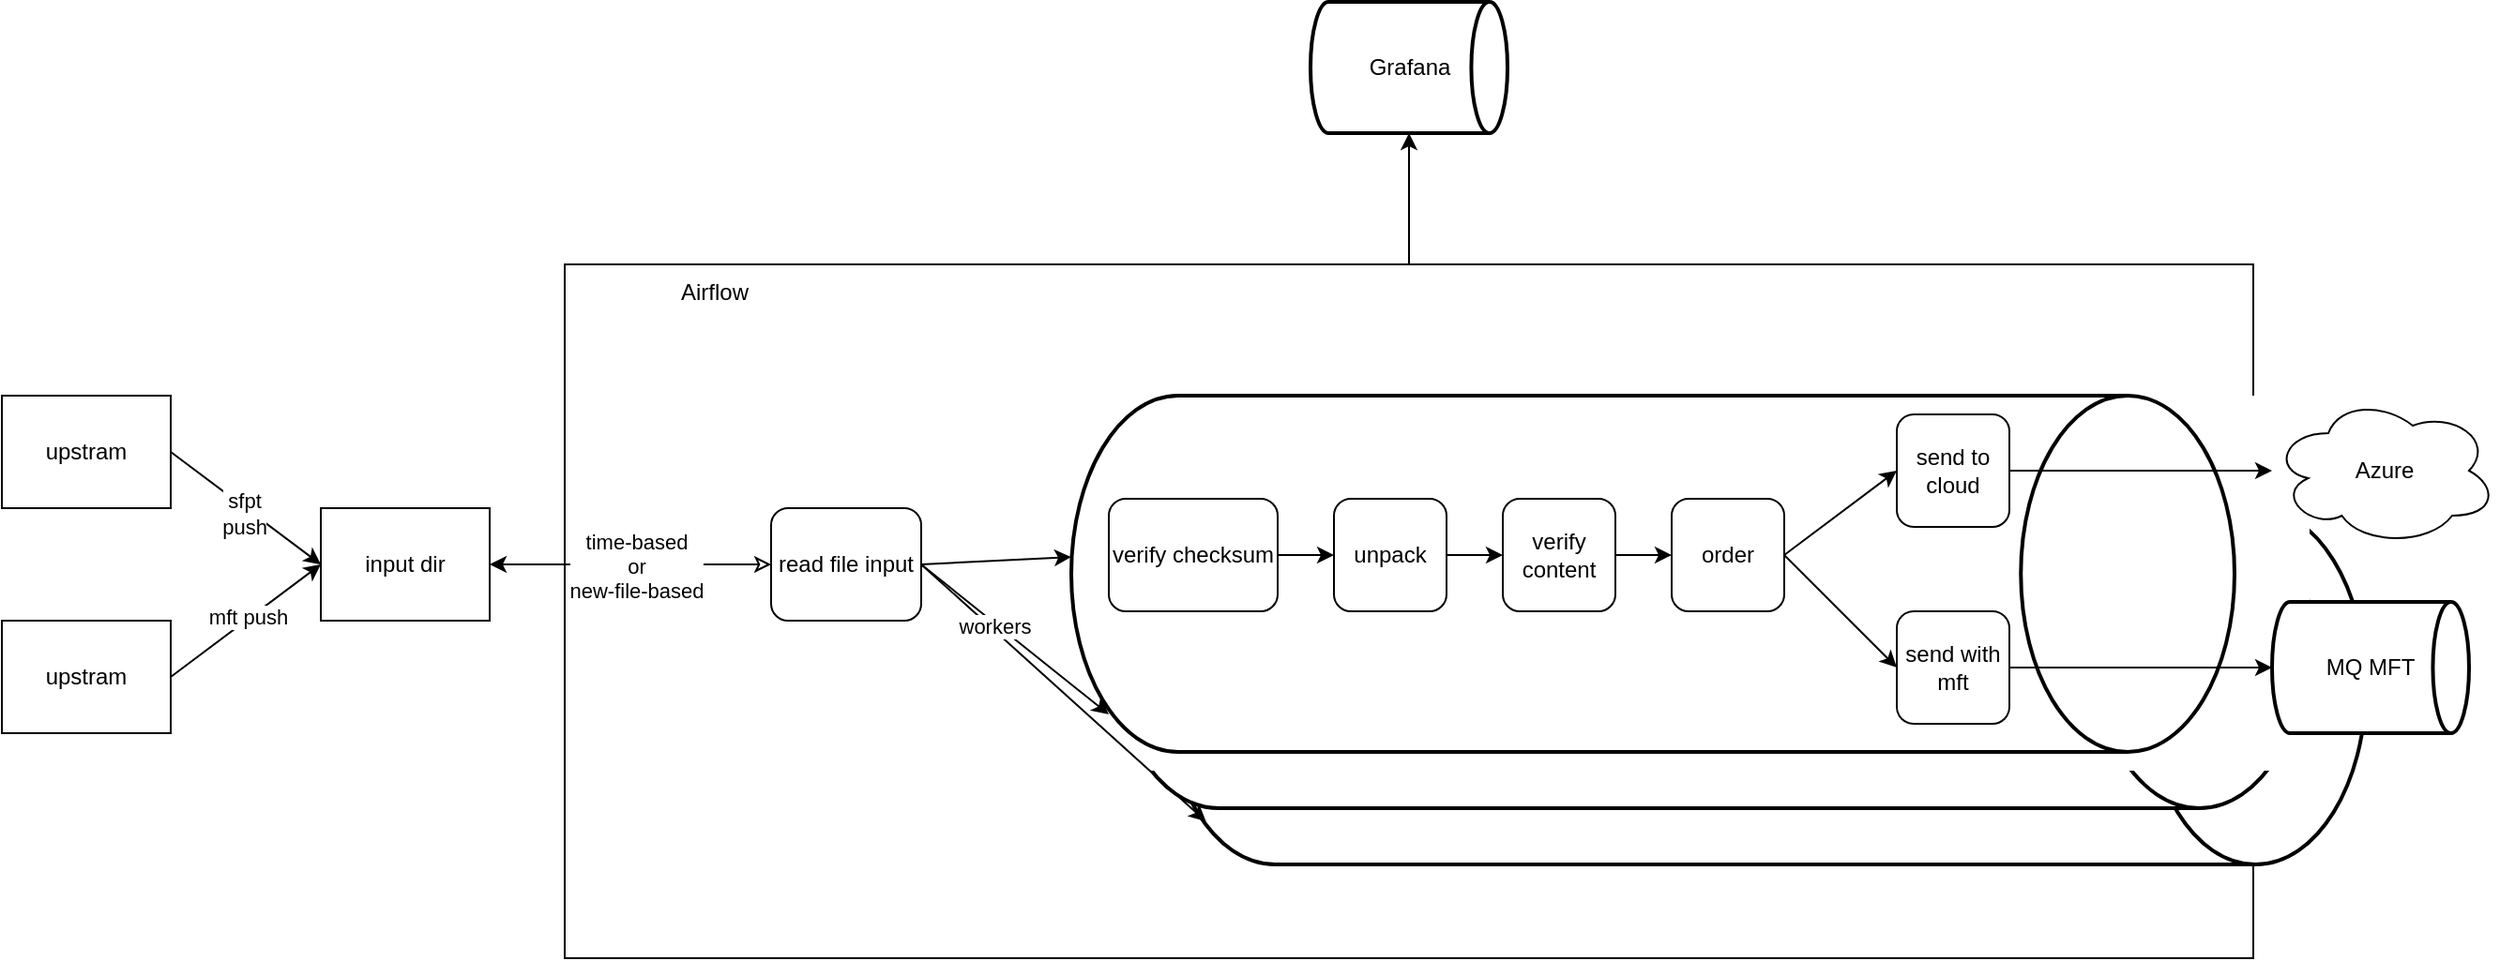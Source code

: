 <mxfile version="28.1.1">
  <diagram name="Page-1" id="q3n8ZEGxXDpEtiMqKn5M">
    <mxGraphModel dx="2182" dy="774" grid="1" gridSize="10" guides="1" tooltips="1" connect="1" arrows="1" fold="1" page="1" pageScale="1" pageWidth="850" pageHeight="1100" math="0" shadow="0">
      <root>
        <mxCell id="0" />
        <mxCell id="1" parent="0" />
        <mxCell id="6G3nyVBlylBJD105i-X0-64" value="" style="rounded=0;whiteSpace=wrap;html=1;" vertex="1" parent="1">
          <mxGeometry x="290" y="170" width="900" height="370" as="geometry" />
        </mxCell>
        <mxCell id="0xNz1WRSWrmB9gClnGDd-1" value="upstram" style="rounded=0;whiteSpace=wrap;html=1;" parent="1" vertex="1">
          <mxGeometry x="-10" y="240" width="90" height="60" as="geometry" />
        </mxCell>
        <mxCell id="0xNz1WRSWrmB9gClnGDd-2" value="input dir" style="rounded=0;whiteSpace=wrap;html=1;" parent="1" vertex="1">
          <mxGeometry x="160" y="300" width="90" height="60" as="geometry" />
        </mxCell>
        <mxCell id="0xNz1WRSWrmB9gClnGDd-3" value="" style="endArrow=classic;html=1;rounded=0;exitX=1;exitY=0.5;exitDx=0;exitDy=0;entryX=0;entryY=0.5;entryDx=0;entryDy=0;" parent="1" source="0xNz1WRSWrmB9gClnGDd-1" target="0xNz1WRSWrmB9gClnGDd-2" edge="1">
          <mxGeometry width="50" height="50" relative="1" as="geometry">
            <mxPoint x="140" y="450" as="sourcePoint" />
            <mxPoint x="190" y="400" as="targetPoint" />
          </mxGeometry>
        </mxCell>
        <mxCell id="0xNz1WRSWrmB9gClnGDd-4" value="&lt;div&gt;sfpt&lt;/div&gt;&lt;div&gt;push&lt;/div&gt;" style="edgeLabel;html=1;align=center;verticalAlign=middle;resizable=0;points=[];" parent="0xNz1WRSWrmB9gClnGDd-3" vertex="1" connectable="0">
          <mxGeometry x="0.12" y="-2" relative="1" as="geometry">
            <mxPoint x="-5" y="-2" as="offset" />
          </mxGeometry>
        </mxCell>
        <mxCell id="0xNz1WRSWrmB9gClnGDd-5" value="read file input" style="rounded=1;whiteSpace=wrap;html=1;" parent="1" vertex="1">
          <mxGeometry x="400" y="300" width="80" height="60" as="geometry" />
        </mxCell>
        <mxCell id="6G3nyVBlylBJD105i-X0-13" value="Grafana" style="strokeWidth=2;html=1;shape=mxgraph.flowchart.direct_data;whiteSpace=wrap;" vertex="1" parent="1">
          <mxGeometry x="687.5" y="30" width="105" height="70" as="geometry" />
        </mxCell>
        <mxCell id="6G3nyVBlylBJD105i-X0-16" value="upstram" style="rounded=0;whiteSpace=wrap;html=1;" vertex="1" parent="1">
          <mxGeometry x="-10" y="360" width="90" height="60" as="geometry" />
        </mxCell>
        <mxCell id="6G3nyVBlylBJD105i-X0-17" value="" style="endArrow=classic;html=1;rounded=0;entryX=0;entryY=0.5;entryDx=0;entryDy=0;exitX=1;exitY=0.5;exitDx=0;exitDy=0;" edge="1" parent="1" source="6G3nyVBlylBJD105i-X0-16" target="0xNz1WRSWrmB9gClnGDd-2">
          <mxGeometry width="50" height="50" relative="1" as="geometry">
            <mxPoint x="450" y="330" as="sourcePoint" />
            <mxPoint x="500" y="280" as="targetPoint" />
          </mxGeometry>
        </mxCell>
        <mxCell id="6G3nyVBlylBJD105i-X0-18" value="mft push" style="edgeLabel;html=1;align=center;verticalAlign=middle;resizable=0;points=[];" vertex="1" connectable="0" parent="6G3nyVBlylBJD105i-X0-17">
          <mxGeometry x="0.04" y="1" relative="1" as="geometry">
            <mxPoint as="offset" />
          </mxGeometry>
        </mxCell>
        <mxCell id="6G3nyVBlylBJD105i-X0-58" value="" style="strokeWidth=2;html=1;shape=mxgraph.flowchart.direct_data;whiteSpace=wrap;" vertex="1" parent="1">
          <mxGeometry x="610" y="300" width="640" height="190" as="geometry" />
        </mxCell>
        <mxCell id="6G3nyVBlylBJD105i-X0-59" value="" style="strokeWidth=2;html=1;shape=mxgraph.flowchart.direct_data;whiteSpace=wrap;fontColor=#ABABAB;" vertex="1" parent="1">
          <mxGeometry x="580" y="270" width="640" height="190" as="geometry" />
        </mxCell>
        <mxCell id="6G3nyVBlylBJD105i-X0-21" value="" style="group;labelBorderColor=none;labelBackgroundColor=none;fontColor=#5DFF35;" vertex="1" connectable="0" parent="1">
          <mxGeometry x="580" y="240" width="740" height="200" as="geometry" />
        </mxCell>
        <mxCell id="6G3nyVBlylBJD105i-X0-19" value="" style="group;dashed=1;dashPattern=1 2;fillColor=default;fontColor=#39FF32;" vertex="1" connectable="0" parent="6G3nyVBlylBJD105i-X0-21">
          <mxGeometry width="640" height="200" as="geometry" />
        </mxCell>
        <mxCell id="6G3nyVBlylBJD105i-X0-20" value="" style="strokeWidth=2;html=1;shape=mxgraph.flowchart.direct_data;whiteSpace=wrap;" vertex="1" parent="6G3nyVBlylBJD105i-X0-19">
          <mxGeometry x="-20" width="620" height="190" as="geometry" />
        </mxCell>
        <mxCell id="0xNz1WRSWrmB9gClnGDd-52" value="verify checksum" style="rounded=1;whiteSpace=wrap;html=1;" parent="6G3nyVBlylBJD105i-X0-19" vertex="1">
          <mxGeometry y="55" width="90" height="60" as="geometry" />
        </mxCell>
        <mxCell id="0xNz1WRSWrmB9gClnGDd-53" value="unpack" style="rounded=1;whiteSpace=wrap;html=1;" parent="6G3nyVBlylBJD105i-X0-19" vertex="1">
          <mxGeometry x="120" y="55" width="60" height="60" as="geometry" />
        </mxCell>
        <mxCell id="0xNz1WRSWrmB9gClnGDd-54" value="verify content" style="rounded=1;whiteSpace=wrap;html=1;" parent="6G3nyVBlylBJD105i-X0-19" vertex="1">
          <mxGeometry x="210" y="55" width="60" height="60" as="geometry" />
        </mxCell>
        <mxCell id="0xNz1WRSWrmB9gClnGDd-55" value="order" style="rounded=1;whiteSpace=wrap;html=1;" parent="6G3nyVBlylBJD105i-X0-19" vertex="1">
          <mxGeometry x="300" y="55" width="60" height="60" as="geometry" />
        </mxCell>
        <mxCell id="0xNz1WRSWrmB9gClnGDd-56" value="send to cloud" style="rounded=1;whiteSpace=wrap;html=1;" parent="6G3nyVBlylBJD105i-X0-19" vertex="1">
          <mxGeometry x="420" y="10" width="60" height="60" as="geometry" />
        </mxCell>
        <mxCell id="0xNz1WRSWrmB9gClnGDd-57" value="" style="endArrow=classic;html=1;rounded=0;exitX=1;exitY=0.5;exitDx=0;exitDy=0;entryX=0;entryY=0.5;entryDx=0;entryDy=0;" parent="6G3nyVBlylBJD105i-X0-19" source="0xNz1WRSWrmB9gClnGDd-52" target="0xNz1WRSWrmB9gClnGDd-53" edge="1">
          <mxGeometry width="50" height="50" relative="1" as="geometry">
            <mxPoint x="100" y="35" as="sourcePoint" />
            <mxPoint x="150" y="-15" as="targetPoint" />
          </mxGeometry>
        </mxCell>
        <mxCell id="0xNz1WRSWrmB9gClnGDd-58" value="" style="endArrow=classic;html=1;rounded=0;exitX=1;exitY=0.5;exitDx=0;exitDy=0;entryX=0;entryY=0.5;entryDx=0;entryDy=0;" parent="6G3nyVBlylBJD105i-X0-19" source="0xNz1WRSWrmB9gClnGDd-53" target="0xNz1WRSWrmB9gClnGDd-54" edge="1">
          <mxGeometry width="50" height="50" relative="1" as="geometry">
            <mxPoint x="240" y="245" as="sourcePoint" />
            <mxPoint x="290" y="195" as="targetPoint" />
          </mxGeometry>
        </mxCell>
        <mxCell id="0xNz1WRSWrmB9gClnGDd-59" value="" style="endArrow=classic;html=1;rounded=0;exitX=1;exitY=0.5;exitDx=0;exitDy=0;entryX=0;entryY=0.5;entryDx=0;entryDy=0;" parent="6G3nyVBlylBJD105i-X0-19" source="0xNz1WRSWrmB9gClnGDd-54" target="0xNz1WRSWrmB9gClnGDd-55" edge="1">
          <mxGeometry width="50" height="50" relative="1" as="geometry">
            <mxPoint x="240" y="245" as="sourcePoint" />
            <mxPoint x="290" y="195" as="targetPoint" />
          </mxGeometry>
        </mxCell>
        <mxCell id="0xNz1WRSWrmB9gClnGDd-60" value="" style="endArrow=classic;html=1;rounded=0;exitX=1;exitY=0.5;exitDx=0;exitDy=0;entryX=0;entryY=0.5;entryDx=0;entryDy=0;" parent="6G3nyVBlylBJD105i-X0-19" source="0xNz1WRSWrmB9gClnGDd-55" target="0xNz1WRSWrmB9gClnGDd-56" edge="1">
          <mxGeometry width="50" height="50" relative="1" as="geometry">
            <mxPoint x="240" y="245" as="sourcePoint" />
            <mxPoint x="290" y="195" as="targetPoint" />
          </mxGeometry>
        </mxCell>
        <mxCell id="6G3nyVBlylBJD105i-X0-4" value="send with mft" style="rounded=1;whiteSpace=wrap;html=1;" vertex="1" parent="6G3nyVBlylBJD105i-X0-19">
          <mxGeometry x="420" y="115" width="60" height="60" as="geometry" />
        </mxCell>
        <mxCell id="6G3nyVBlylBJD105i-X0-7" value="" style="endArrow=classic;html=1;rounded=0;entryX=0;entryY=0.5;entryDx=0;entryDy=0;" edge="1" parent="6G3nyVBlylBJD105i-X0-19" target="6G3nyVBlylBJD105i-X0-4">
          <mxGeometry width="50" height="50" relative="1" as="geometry">
            <mxPoint x="360" y="85" as="sourcePoint" />
            <mxPoint x="360" y="185" as="targetPoint" />
          </mxGeometry>
        </mxCell>
        <mxCell id="0xNz1WRSWrmB9gClnGDd-61" value="Azure" style="ellipse;shape=cloud;whiteSpace=wrap;html=1;" parent="6G3nyVBlylBJD105i-X0-21" vertex="1">
          <mxGeometry x="620" width="120" height="80" as="geometry" />
        </mxCell>
        <mxCell id="6G3nyVBlylBJD105i-X0-11" value="" style="endArrow=classic;html=1;rounded=0;" edge="1" parent="6G3nyVBlylBJD105i-X0-21" source="0xNz1WRSWrmB9gClnGDd-56" target="0xNz1WRSWrmB9gClnGDd-61">
          <mxGeometry width="50" height="50" relative="1" as="geometry">
            <mxPoint x="310" y="230" as="sourcePoint" />
            <mxPoint x="360" y="180" as="targetPoint" />
          </mxGeometry>
        </mxCell>
        <mxCell id="6G3nyVBlylBJD105i-X0-9" value="MQ MFT" style="strokeWidth=2;html=1;shape=mxgraph.flowchart.direct_data;whiteSpace=wrap;" vertex="1" parent="6G3nyVBlylBJD105i-X0-21">
          <mxGeometry x="620" y="110" width="105" height="70" as="geometry" />
        </mxCell>
        <mxCell id="6G3nyVBlylBJD105i-X0-12" value="" style="endArrow=classic;html=1;rounded=0;" edge="1" parent="6G3nyVBlylBJD105i-X0-21" source="6G3nyVBlylBJD105i-X0-4" target="6G3nyVBlylBJD105i-X0-9">
          <mxGeometry width="50" height="50" relative="1" as="geometry">
            <mxPoint x="310" y="230" as="sourcePoint" />
            <mxPoint x="360" y="180" as="targetPoint" />
          </mxGeometry>
        </mxCell>
        <mxCell id="6G3nyVBlylBJD105i-X0-60" value="" style="endArrow=classic;html=1;rounded=0;exitX=1;exitY=0.5;exitDx=0;exitDy=0;entryX=0;entryY=0.453;entryDx=0;entryDy=0;entryPerimeter=0;" edge="1" parent="1" source="0xNz1WRSWrmB9gClnGDd-5" target="6G3nyVBlylBJD105i-X0-20">
          <mxGeometry width="50" height="50" relative="1" as="geometry">
            <mxPoint x="850" y="410" as="sourcePoint" />
            <mxPoint x="900" y="360" as="targetPoint" />
          </mxGeometry>
        </mxCell>
        <mxCell id="6G3nyVBlylBJD105i-X0-61" value="" style="endArrow=classic;html=1;rounded=0;exitX=1;exitY=0.5;exitDx=0;exitDy=0;" edge="1" parent="1" source="0xNz1WRSWrmB9gClnGDd-5">
          <mxGeometry width="50" height="50" relative="1" as="geometry">
            <mxPoint x="850" y="410" as="sourcePoint" />
            <mxPoint x="580" y="410" as="targetPoint" />
          </mxGeometry>
        </mxCell>
        <mxCell id="6G3nyVBlylBJD105i-X0-62" value="" style="endArrow=classic;html=1;rounded=0;exitX=1;exitY=0.5;exitDx=0;exitDy=0;entryX=0.034;entryY=0.879;entryDx=0;entryDy=0;entryPerimeter=0;" edge="1" parent="1" source="0xNz1WRSWrmB9gClnGDd-5" target="6G3nyVBlylBJD105i-X0-58">
          <mxGeometry width="50" height="50" relative="1" as="geometry">
            <mxPoint x="850" y="410" as="sourcePoint" />
            <mxPoint x="900" y="360" as="targetPoint" />
          </mxGeometry>
        </mxCell>
        <mxCell id="6G3nyVBlylBJD105i-X0-63" value="workers" style="edgeLabel;html=1;align=center;verticalAlign=middle;resizable=0;points=[];" vertex="1" connectable="0" parent="6G3nyVBlylBJD105i-X0-62">
          <mxGeometry x="-0.5" y="2" relative="1" as="geometry">
            <mxPoint as="offset" />
          </mxGeometry>
        </mxCell>
        <mxCell id="6G3nyVBlylBJD105i-X0-65" value="" style="endArrow=classic;html=1;rounded=0;entryX=0.5;entryY=1;entryDx=0;entryDy=0;entryPerimeter=0;exitX=0.5;exitY=0;exitDx=0;exitDy=0;" edge="1" parent="1" source="6G3nyVBlylBJD105i-X0-64" target="6G3nyVBlylBJD105i-X0-13">
          <mxGeometry width="50" height="50" relative="1" as="geometry">
            <mxPoint x="550" y="410" as="sourcePoint" />
            <mxPoint x="600" y="360" as="targetPoint" />
          </mxGeometry>
        </mxCell>
        <mxCell id="6G3nyVBlylBJD105i-X0-66" value="Airflow" style="text;html=1;align=center;verticalAlign=middle;whiteSpace=wrap;rounded=0;" vertex="1" parent="1">
          <mxGeometry x="340" y="170" width="60" height="30" as="geometry" />
        </mxCell>
        <mxCell id="0xNz1WRSWrmB9gClnGDd-73" value="" style="endArrow=classic;html=1;rounded=0;entryX=1;entryY=0.5;entryDx=0;entryDy=0;exitX=0;exitY=0.5;exitDx=0;exitDy=0;startArrow=classic;startFill=0;" parent="1" source="0xNz1WRSWrmB9gClnGDd-5" target="0xNz1WRSWrmB9gClnGDd-2" edge="1">
          <mxGeometry width="50" height="50" relative="1" as="geometry">
            <mxPoint x="730" y="410" as="sourcePoint" />
            <mxPoint x="780" y="360" as="targetPoint" />
          </mxGeometry>
        </mxCell>
        <mxCell id="6G3nyVBlylBJD105i-X0-1" value="time-based&lt;br&gt;or&lt;br&gt;new-file-based" style="edgeLabel;html=1;align=center;verticalAlign=middle;resizable=0;points=[];" vertex="1" connectable="0" parent="0xNz1WRSWrmB9gClnGDd-73">
          <mxGeometry x="-0.033" y="1" relative="1" as="geometry">
            <mxPoint as="offset" />
          </mxGeometry>
        </mxCell>
      </root>
    </mxGraphModel>
  </diagram>
</mxfile>
